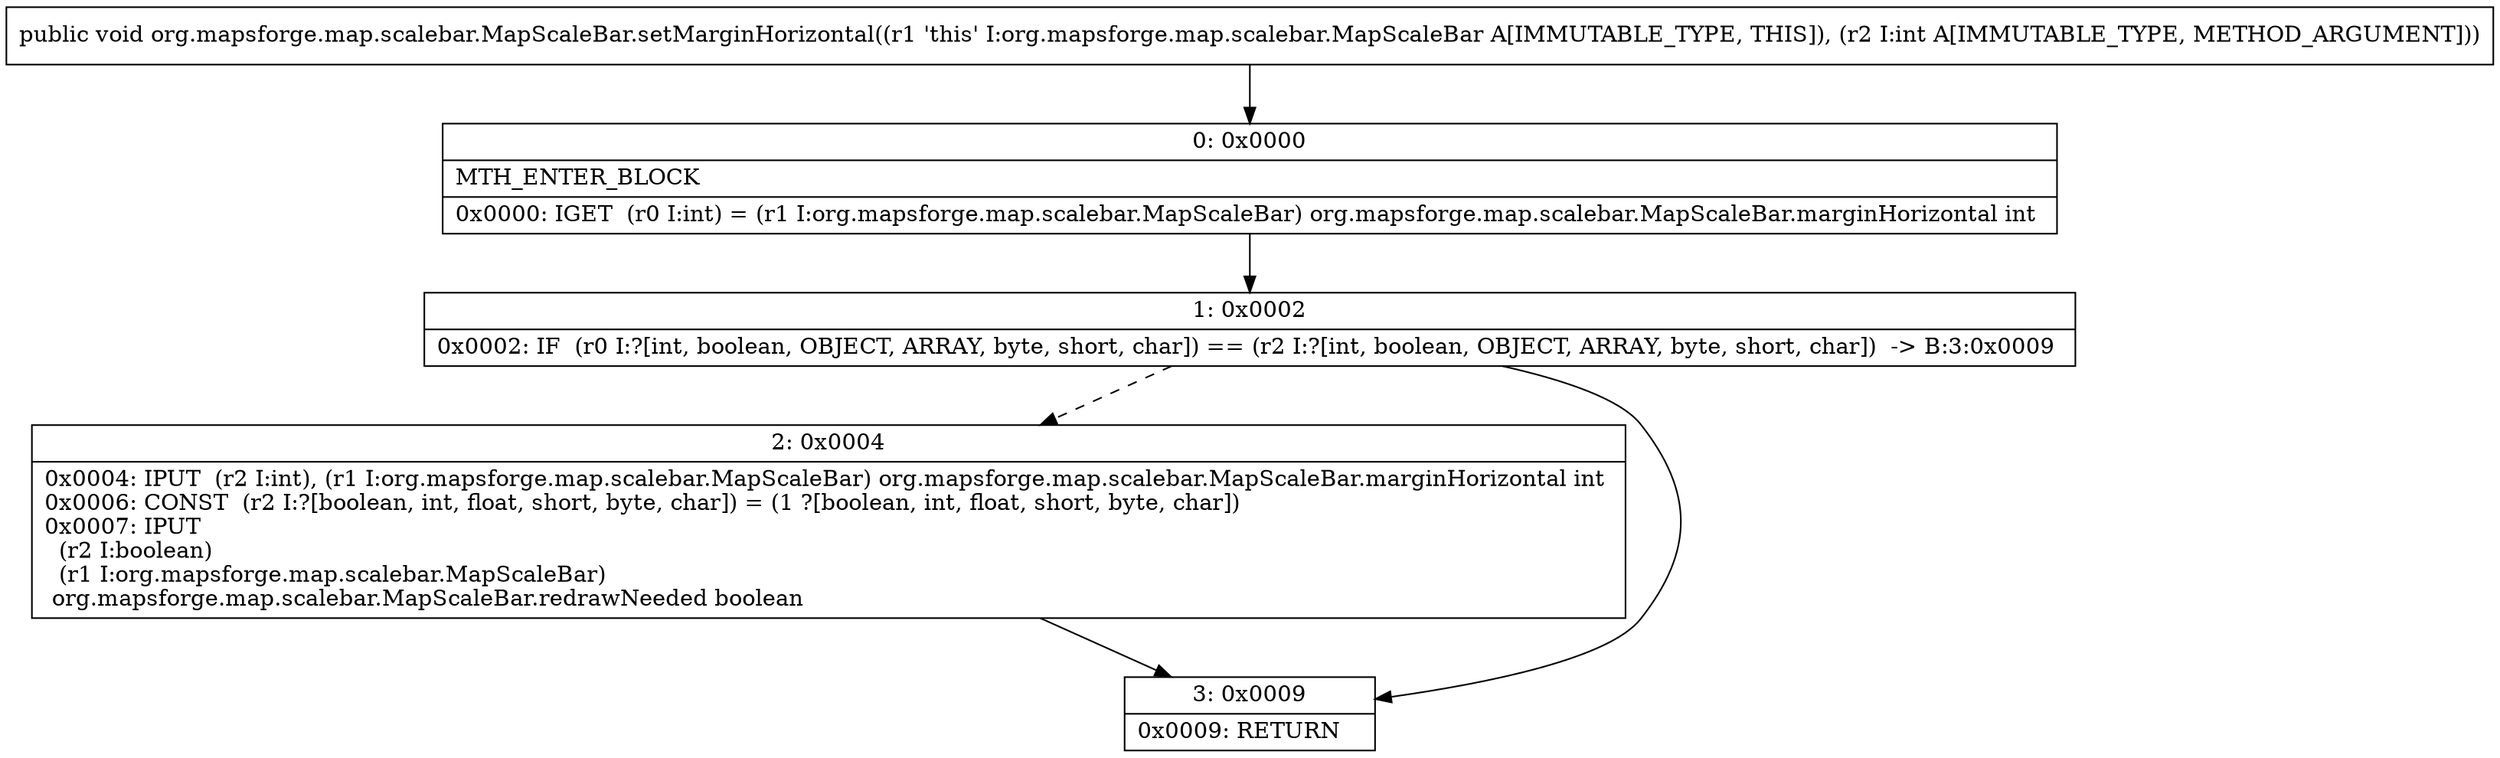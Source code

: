 digraph "CFG fororg.mapsforge.map.scalebar.MapScaleBar.setMarginHorizontal(I)V" {
Node_0 [shape=record,label="{0\:\ 0x0000|MTH_ENTER_BLOCK\l|0x0000: IGET  (r0 I:int) = (r1 I:org.mapsforge.map.scalebar.MapScaleBar) org.mapsforge.map.scalebar.MapScaleBar.marginHorizontal int \l}"];
Node_1 [shape=record,label="{1\:\ 0x0002|0x0002: IF  (r0 I:?[int, boolean, OBJECT, ARRAY, byte, short, char]) == (r2 I:?[int, boolean, OBJECT, ARRAY, byte, short, char])  \-\> B:3:0x0009 \l}"];
Node_2 [shape=record,label="{2\:\ 0x0004|0x0004: IPUT  (r2 I:int), (r1 I:org.mapsforge.map.scalebar.MapScaleBar) org.mapsforge.map.scalebar.MapScaleBar.marginHorizontal int \l0x0006: CONST  (r2 I:?[boolean, int, float, short, byte, char]) = (1 ?[boolean, int, float, short, byte, char]) \l0x0007: IPUT  \l  (r2 I:boolean)\l  (r1 I:org.mapsforge.map.scalebar.MapScaleBar)\l org.mapsforge.map.scalebar.MapScaleBar.redrawNeeded boolean \l}"];
Node_3 [shape=record,label="{3\:\ 0x0009|0x0009: RETURN   \l}"];
MethodNode[shape=record,label="{public void org.mapsforge.map.scalebar.MapScaleBar.setMarginHorizontal((r1 'this' I:org.mapsforge.map.scalebar.MapScaleBar A[IMMUTABLE_TYPE, THIS]), (r2 I:int A[IMMUTABLE_TYPE, METHOD_ARGUMENT])) }"];
MethodNode -> Node_0;
Node_0 -> Node_1;
Node_1 -> Node_2[style=dashed];
Node_1 -> Node_3;
Node_2 -> Node_3;
}

